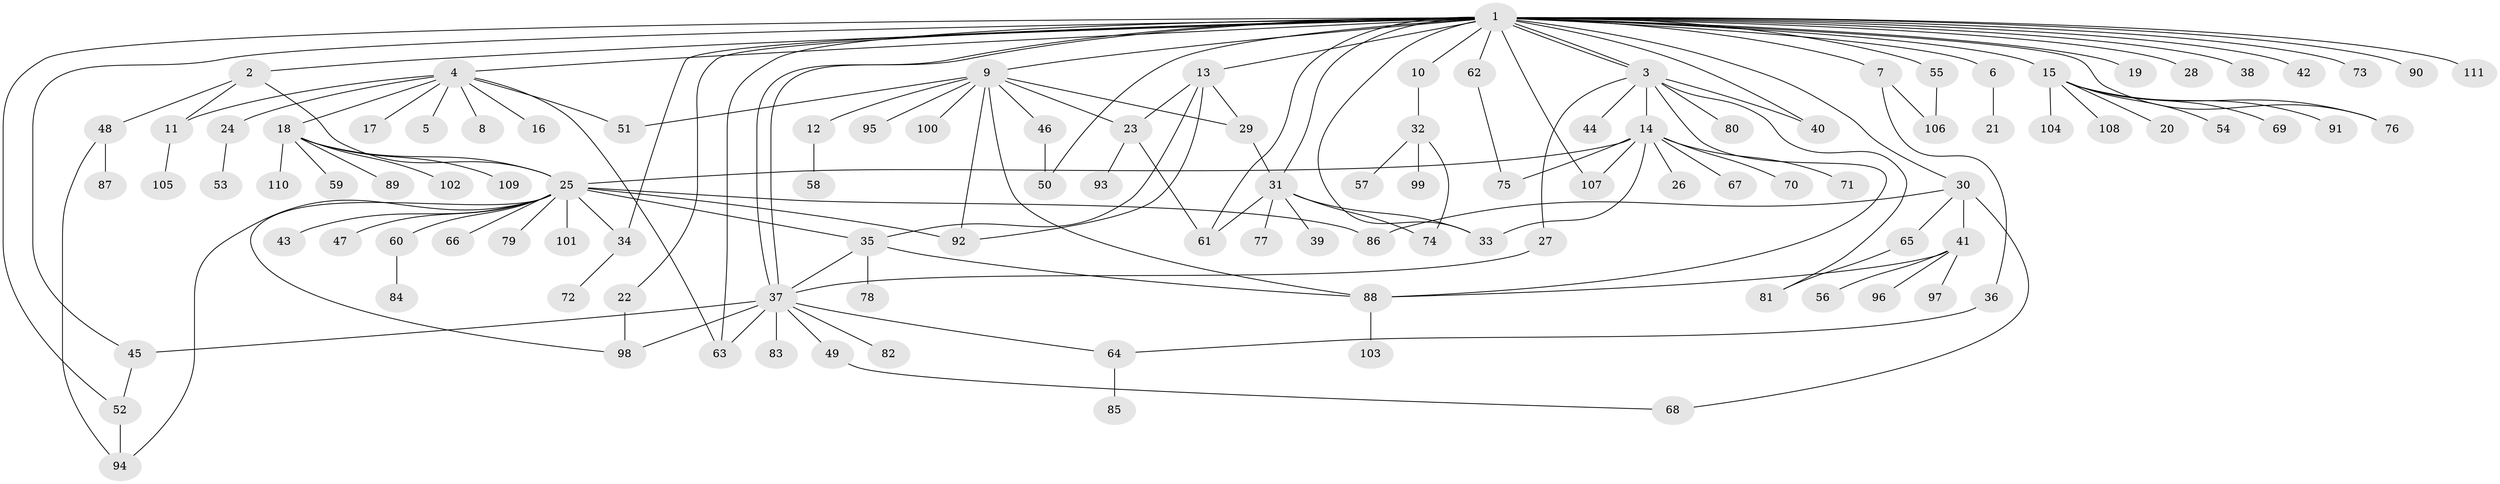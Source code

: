 // coarse degree distribution, {14: 0.029411764705882353, 4: 0.08823529411764706, 6: 0.058823529411764705, 8: 0.058823529411764705, 2: 0.29411764705882354, 7: 0.029411764705882353, 1: 0.17647058823529413, 5: 0.08823529411764706, 3: 0.14705882352941177, 9: 0.029411764705882353}
// Generated by graph-tools (version 1.1) at 2025/50/03/04/25 22:50:35]
// undirected, 111 vertices, 151 edges
graph export_dot {
  node [color=gray90,style=filled];
  1;
  2;
  3;
  4;
  5;
  6;
  7;
  8;
  9;
  10;
  11;
  12;
  13;
  14;
  15;
  16;
  17;
  18;
  19;
  20;
  21;
  22;
  23;
  24;
  25;
  26;
  27;
  28;
  29;
  30;
  31;
  32;
  33;
  34;
  35;
  36;
  37;
  38;
  39;
  40;
  41;
  42;
  43;
  44;
  45;
  46;
  47;
  48;
  49;
  50;
  51;
  52;
  53;
  54;
  55;
  56;
  57;
  58;
  59;
  60;
  61;
  62;
  63;
  64;
  65;
  66;
  67;
  68;
  69;
  70;
  71;
  72;
  73;
  74;
  75;
  76;
  77;
  78;
  79;
  80;
  81;
  82;
  83;
  84;
  85;
  86;
  87;
  88;
  89;
  90;
  91;
  92;
  93;
  94;
  95;
  96;
  97;
  98;
  99;
  100;
  101;
  102;
  103;
  104;
  105;
  106;
  107;
  108;
  109;
  110;
  111;
  1 -- 2;
  1 -- 3;
  1 -- 3;
  1 -- 4;
  1 -- 6;
  1 -- 7;
  1 -- 9;
  1 -- 10;
  1 -- 13;
  1 -- 15;
  1 -- 19;
  1 -- 22;
  1 -- 28;
  1 -- 30;
  1 -- 31;
  1 -- 33;
  1 -- 34;
  1 -- 37;
  1 -- 37;
  1 -- 38;
  1 -- 40;
  1 -- 42;
  1 -- 45;
  1 -- 50;
  1 -- 52;
  1 -- 55;
  1 -- 61;
  1 -- 62;
  1 -- 63;
  1 -- 73;
  1 -- 76;
  1 -- 90;
  1 -- 107;
  1 -- 111;
  2 -- 11;
  2 -- 25;
  2 -- 48;
  3 -- 14;
  3 -- 27;
  3 -- 40;
  3 -- 44;
  3 -- 80;
  3 -- 81;
  3 -- 88;
  4 -- 5;
  4 -- 8;
  4 -- 11;
  4 -- 16;
  4 -- 17;
  4 -- 18;
  4 -- 24;
  4 -- 51;
  4 -- 63;
  6 -- 21;
  7 -- 36;
  7 -- 106;
  9 -- 12;
  9 -- 23;
  9 -- 29;
  9 -- 46;
  9 -- 51;
  9 -- 88;
  9 -- 92;
  9 -- 95;
  9 -- 100;
  10 -- 32;
  11 -- 105;
  12 -- 58;
  13 -- 23;
  13 -- 29;
  13 -- 35;
  13 -- 92;
  14 -- 25;
  14 -- 26;
  14 -- 33;
  14 -- 67;
  14 -- 70;
  14 -- 71;
  14 -- 75;
  14 -- 107;
  15 -- 20;
  15 -- 54;
  15 -- 69;
  15 -- 76;
  15 -- 91;
  15 -- 104;
  15 -- 108;
  18 -- 25;
  18 -- 59;
  18 -- 89;
  18 -- 102;
  18 -- 109;
  18 -- 110;
  22 -- 98;
  23 -- 61;
  23 -- 93;
  24 -- 53;
  25 -- 34;
  25 -- 35;
  25 -- 43;
  25 -- 47;
  25 -- 60;
  25 -- 66;
  25 -- 79;
  25 -- 86;
  25 -- 92;
  25 -- 94;
  25 -- 98;
  25 -- 101;
  27 -- 37;
  29 -- 31;
  30 -- 41;
  30 -- 65;
  30 -- 68;
  30 -- 86;
  31 -- 33;
  31 -- 39;
  31 -- 61;
  31 -- 74;
  31 -- 77;
  32 -- 57;
  32 -- 74;
  32 -- 99;
  34 -- 72;
  35 -- 37;
  35 -- 78;
  35 -- 88;
  36 -- 64;
  37 -- 45;
  37 -- 49;
  37 -- 63;
  37 -- 64;
  37 -- 82;
  37 -- 83;
  37 -- 98;
  41 -- 56;
  41 -- 88;
  41 -- 96;
  41 -- 97;
  45 -- 52;
  46 -- 50;
  48 -- 87;
  48 -- 94;
  49 -- 68;
  52 -- 94;
  55 -- 106;
  60 -- 84;
  62 -- 75;
  64 -- 85;
  65 -- 81;
  88 -- 103;
}

